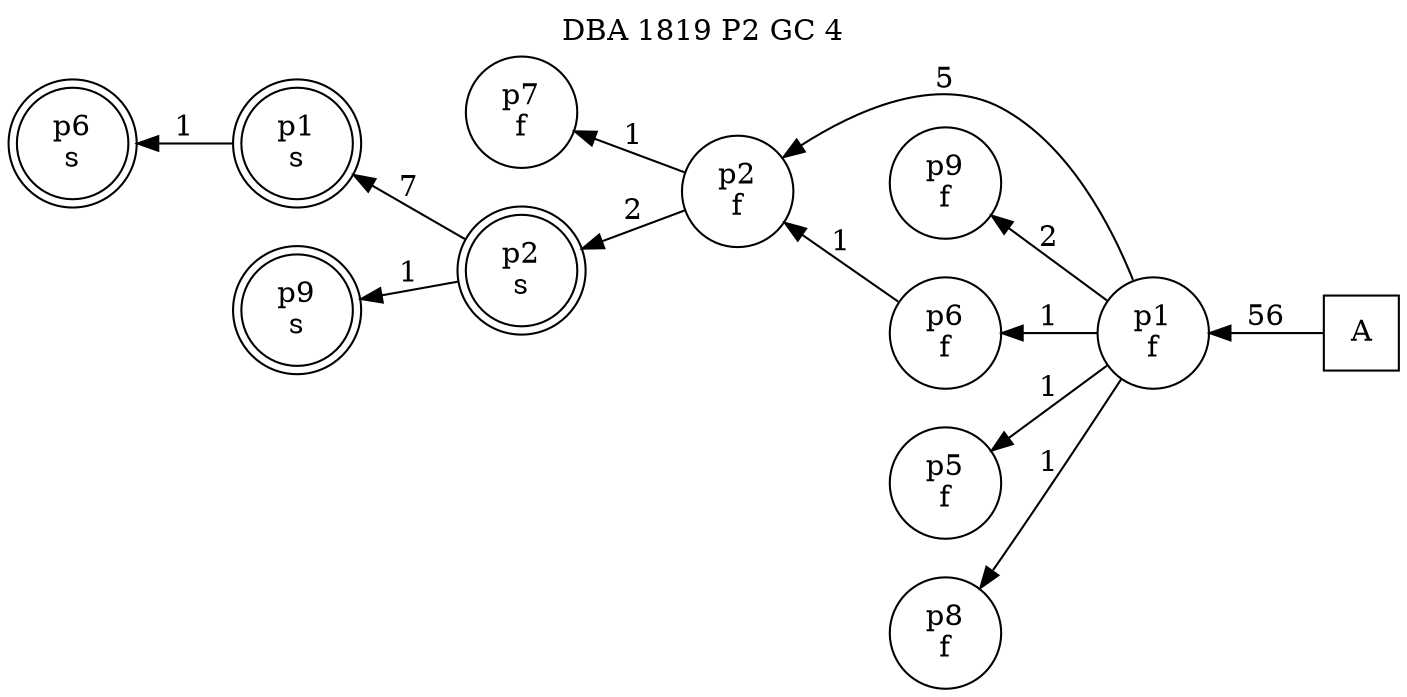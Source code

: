 digraph DBA_1819_P2_GC_4_GOOD {
labelloc="tl"
label= " DBA 1819 P2 GC 4 "
rankdir="RL";
graph [ size=" 10 , 10 !"]

"A" [shape="square" label="A"]
"p1_f" [shape="circle" label="p1
f"]
"p2_f" [shape="circle" label="p2
f"]
"p9_f" [shape="circle" label="p9
f"]
"p6_f" [shape="circle" label="p6
f"]
"p7_f" [shape="circle" label="p7
f"]
"p5_f" [shape="circle" label="p5
f"]
"p8_f" [shape="circle" label="p8
f"]
"p2_s" [shape="doublecircle" label="p2
s"]
"p1_s" [shape="doublecircle" label="p1
s"]
"p6_s" [shape="doublecircle" label="p6
s"]
"p9_s" [shape="doublecircle" label="p9
s"]
"A" -> "p1_f" [ label=56]
"p1_f" -> "p2_f" [ label=5]
"p1_f" -> "p9_f" [ label=2]
"p1_f" -> "p6_f" [ label=1]
"p1_f" -> "p5_f" [ label=1]
"p1_f" -> "p8_f" [ label=1]
"p2_f" -> "p7_f" [ label=1]
"p2_f" -> "p2_s" [ label=2]
"p6_f" -> "p2_f" [ label=1]
"p2_s" -> "p1_s" [ label=7]
"p2_s" -> "p9_s" [ label=1]
"p1_s" -> "p6_s" [ label=1]
}
